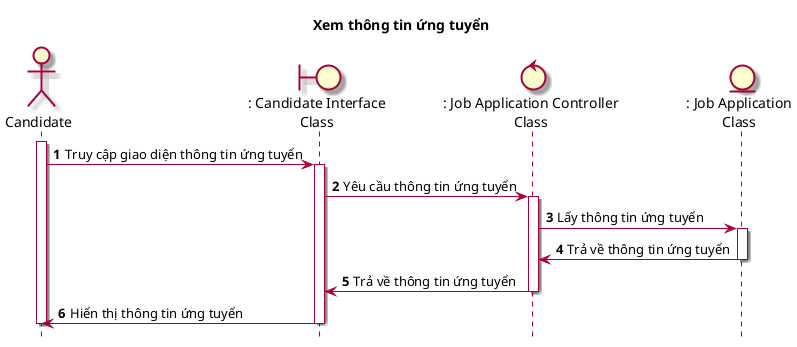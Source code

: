@startuml SeqXemThongTinUngTuyen

skin rose
hide footbox
title Xem thông tin ứng tuyển

actor Candidate as candidate
boundary ": Candidate Interface\nClass" as candidateInterface
control ": Job Application Controller\nClass" as jobApplicationController
entity ": Job Application\nClass" as jobApplication

autonumber
candidate++
candidate -> candidateInterface++: Truy cập giao diện thông tin ứng tuyển
candidateInterface -> jobApplicationController++: Yêu cầu thông tin ứng tuyển
jobApplicationController -> jobApplication++: Lấy thông tin ứng tuyển
jobApplication -> jobApplicationController--: Trả về thông tin ứng tuyển
jobApplicationController -> candidateInterface--: Trả về thông tin ứng tuyển
candidateInterface -> candidate--: Hiển thị thông tin ứng tuyển
candidate--

@enduml